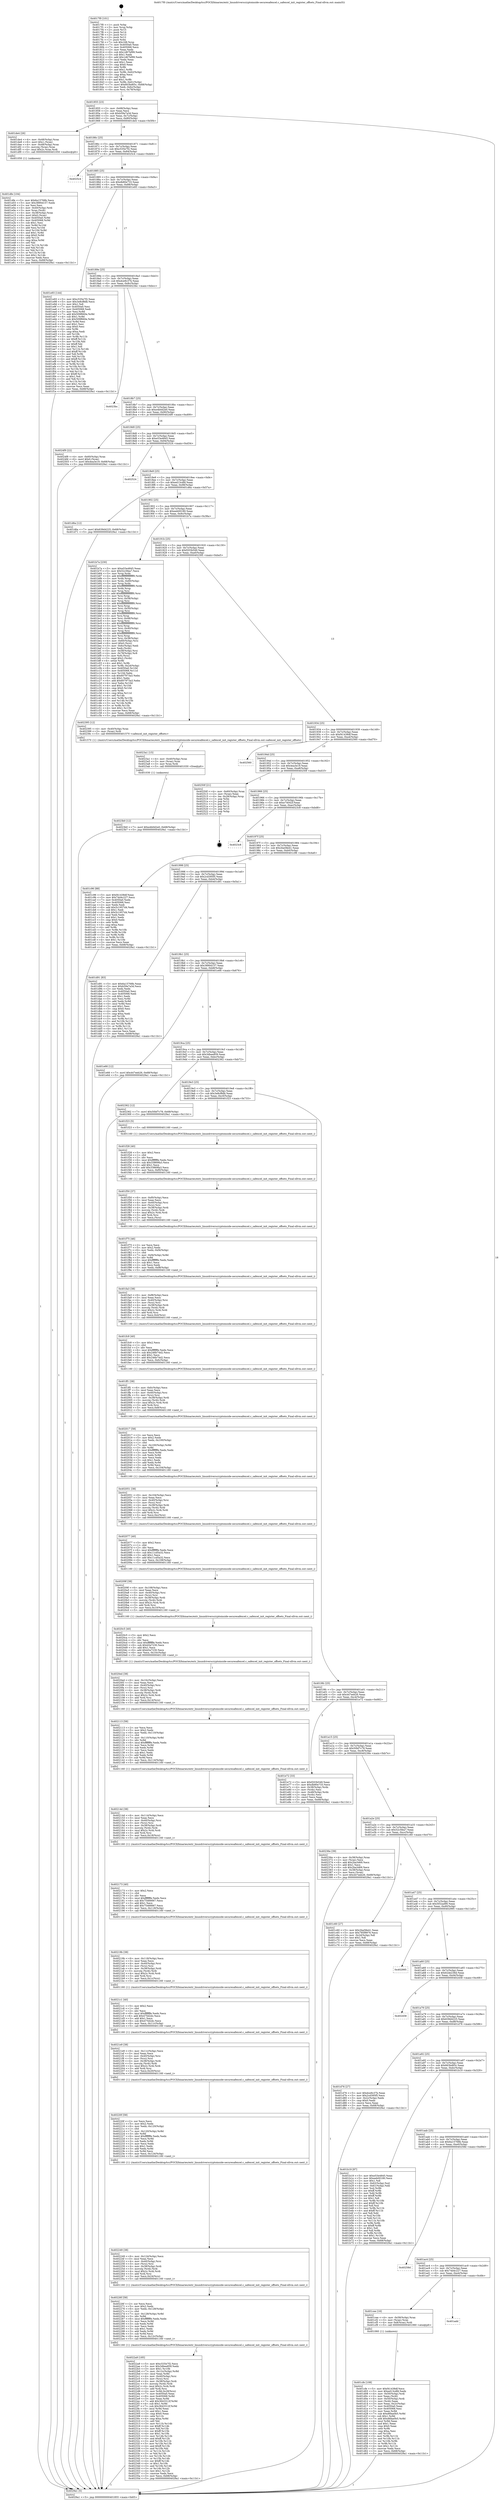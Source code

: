 digraph "0x4017f0" {
  label = "0x4017f0 (/mnt/c/Users/mathe/Desktop/tcc/POCII/binaries/extr_linuxdriverscryptoinside-securesafexcel.c_safexcel_init_register_offsets_Final-ollvm.out::main(0))"
  labelloc = "t"
  node[shape=record]

  Entry [label="",width=0.3,height=0.3,shape=circle,fillcolor=black,style=filled]
  "0x401855" [label="{
     0x401855 [23]\l
     | [instrs]\l
     &nbsp;&nbsp;0x401855 \<+3\>: mov -0x68(%rbp),%eax\l
     &nbsp;&nbsp;0x401858 \<+2\>: mov %eax,%ecx\l
     &nbsp;&nbsp;0x40185a \<+6\>: sub $0xb59a7a3d,%ecx\l
     &nbsp;&nbsp;0x401860 \<+3\>: mov %eax,-0x7c(%rbp)\l
     &nbsp;&nbsp;0x401863 \<+3\>: mov %ecx,-0x80(%rbp)\l
     &nbsp;&nbsp;0x401866 \<+6\>: je 0000000000401de4 \<main+0x5f4\>\l
  }"]
  "0x401de4" [label="{
     0x401de4 [26]\l
     | [instrs]\l
     &nbsp;&nbsp;0x401de4 \<+4\>: mov -0x48(%rbp),%rax\l
     &nbsp;&nbsp;0x401de8 \<+6\>: movl $0x1,(%rax)\l
     &nbsp;&nbsp;0x401dee \<+4\>: mov -0x48(%rbp),%rax\l
     &nbsp;&nbsp;0x401df2 \<+3\>: movslq (%rax),%rax\l
     &nbsp;&nbsp;0x401df5 \<+4\>: imul $0x2c,%rax,%rdi\l
     &nbsp;&nbsp;0x401df9 \<+5\>: call 0000000000401050 \<malloc@plt\>\l
     | [calls]\l
     &nbsp;&nbsp;0x401050 \{1\} (unknown)\l
  }"]
  "0x40186c" [label="{
     0x40186c [25]\l
     | [instrs]\l
     &nbsp;&nbsp;0x40186c \<+5\>: jmp 0000000000401871 \<main+0x81\>\l
     &nbsp;&nbsp;0x401871 \<+3\>: mov -0x7c(%rbp),%eax\l
     &nbsp;&nbsp;0x401874 \<+5\>: sub $0xc535e7f2,%eax\l
     &nbsp;&nbsp;0x401879 \<+6\>: mov %eax,-0x84(%rbp)\l
     &nbsp;&nbsp;0x40187f \<+6\>: je 00000000004025c4 \<main+0xdd4\>\l
  }"]
  Exit [label="",width=0.3,height=0.3,shape=circle,fillcolor=black,style=filled,peripheries=2]
  "0x4025c4" [label="{
     0x4025c4\l
  }", style=dashed]
  "0x401885" [label="{
     0x401885 [25]\l
     | [instrs]\l
     &nbsp;&nbsp;0x401885 \<+5\>: jmp 000000000040188a \<main+0x9a\>\l
     &nbsp;&nbsp;0x40188a \<+3\>: mov -0x7c(%rbp),%eax\l
     &nbsp;&nbsp;0x40188d \<+5\>: sub $0xdb80e733,%eax\l
     &nbsp;&nbsp;0x401892 \<+6\>: mov %eax,-0x88(%rbp)\l
     &nbsp;&nbsp;0x401898 \<+6\>: je 0000000000401e93 \<main+0x6a3\>\l
  }"]
  "0x4023b0" [label="{
     0x4023b0 [12]\l
     | [instrs]\l
     &nbsp;&nbsp;0x4023b0 \<+7\>: movl $0xe4b0d2e0,-0x68(%rbp)\l
     &nbsp;&nbsp;0x4023b7 \<+5\>: jmp 00000000004029a1 \<main+0x11b1\>\l
  }"]
  "0x401e93" [label="{
     0x401e93 [144]\l
     | [instrs]\l
     &nbsp;&nbsp;0x401e93 \<+5\>: mov $0xc535e7f2,%eax\l
     &nbsp;&nbsp;0x401e98 \<+5\>: mov $0x3e8cf8db,%ecx\l
     &nbsp;&nbsp;0x401e9d \<+2\>: mov $0x1,%dl\l
     &nbsp;&nbsp;0x401e9f \<+7\>: mov 0x4050a0,%esi\l
     &nbsp;&nbsp;0x401ea6 \<+7\>: mov 0x405068,%edi\l
     &nbsp;&nbsp;0x401ead \<+3\>: mov %esi,%r8d\l
     &nbsp;&nbsp;0x401eb0 \<+7\>: add $0x509f660e,%r8d\l
     &nbsp;&nbsp;0x401eb7 \<+4\>: sub $0x1,%r8d\l
     &nbsp;&nbsp;0x401ebb \<+7\>: sub $0x509f660e,%r8d\l
     &nbsp;&nbsp;0x401ec2 \<+4\>: imul %r8d,%esi\l
     &nbsp;&nbsp;0x401ec6 \<+3\>: and $0x1,%esi\l
     &nbsp;&nbsp;0x401ec9 \<+3\>: cmp $0x0,%esi\l
     &nbsp;&nbsp;0x401ecc \<+4\>: sete %r9b\l
     &nbsp;&nbsp;0x401ed0 \<+3\>: cmp $0xa,%edi\l
     &nbsp;&nbsp;0x401ed3 \<+4\>: setl %r10b\l
     &nbsp;&nbsp;0x401ed7 \<+3\>: mov %r9b,%r11b\l
     &nbsp;&nbsp;0x401eda \<+4\>: xor $0xff,%r11b\l
     &nbsp;&nbsp;0x401ede \<+3\>: mov %r10b,%bl\l
     &nbsp;&nbsp;0x401ee1 \<+3\>: xor $0xff,%bl\l
     &nbsp;&nbsp;0x401ee4 \<+3\>: xor $0x1,%dl\l
     &nbsp;&nbsp;0x401ee7 \<+3\>: mov %r11b,%r14b\l
     &nbsp;&nbsp;0x401eea \<+4\>: and $0xff,%r14b\l
     &nbsp;&nbsp;0x401eee \<+3\>: and %dl,%r9b\l
     &nbsp;&nbsp;0x401ef1 \<+3\>: mov %bl,%r15b\l
     &nbsp;&nbsp;0x401ef4 \<+4\>: and $0xff,%r15b\l
     &nbsp;&nbsp;0x401ef8 \<+3\>: and %dl,%r10b\l
     &nbsp;&nbsp;0x401efb \<+3\>: or %r9b,%r14b\l
     &nbsp;&nbsp;0x401efe \<+3\>: or %r10b,%r15b\l
     &nbsp;&nbsp;0x401f01 \<+3\>: xor %r15b,%r14b\l
     &nbsp;&nbsp;0x401f04 \<+3\>: or %bl,%r11b\l
     &nbsp;&nbsp;0x401f07 \<+4\>: xor $0xff,%r11b\l
     &nbsp;&nbsp;0x401f0b \<+3\>: or $0x1,%dl\l
     &nbsp;&nbsp;0x401f0e \<+3\>: and %dl,%r11b\l
     &nbsp;&nbsp;0x401f11 \<+3\>: or %r11b,%r14b\l
     &nbsp;&nbsp;0x401f14 \<+4\>: test $0x1,%r14b\l
     &nbsp;&nbsp;0x401f18 \<+3\>: cmovne %ecx,%eax\l
     &nbsp;&nbsp;0x401f1b \<+3\>: mov %eax,-0x68(%rbp)\l
     &nbsp;&nbsp;0x401f1e \<+5\>: jmp 00000000004029a1 \<main+0x11b1\>\l
  }"]
  "0x40189e" [label="{
     0x40189e [25]\l
     | [instrs]\l
     &nbsp;&nbsp;0x40189e \<+5\>: jmp 00000000004018a3 \<main+0xb3\>\l
     &nbsp;&nbsp;0x4018a3 \<+3\>: mov -0x7c(%rbp),%eax\l
     &nbsp;&nbsp;0x4018a6 \<+5\>: sub $0xdce9c37b,%eax\l
     &nbsp;&nbsp;0x4018ab \<+6\>: mov %eax,-0x8c(%rbp)\l
     &nbsp;&nbsp;0x4018b1 \<+6\>: je 00000000004023bc \<main+0xbcc\>\l
  }"]
  "0x4023a1" [label="{
     0x4023a1 [15]\l
     | [instrs]\l
     &nbsp;&nbsp;0x4023a1 \<+4\>: mov -0x40(%rbp),%rax\l
     &nbsp;&nbsp;0x4023a5 \<+3\>: mov (%rax),%rax\l
     &nbsp;&nbsp;0x4023a8 \<+3\>: mov %rax,%rdi\l
     &nbsp;&nbsp;0x4023ab \<+5\>: call 0000000000401030 \<free@plt\>\l
     | [calls]\l
     &nbsp;&nbsp;0x401030 \{1\} (unknown)\l
  }"]
  "0x4023bc" [label="{
     0x4023bc\l
  }", style=dashed]
  "0x4018b7" [label="{
     0x4018b7 [25]\l
     | [instrs]\l
     &nbsp;&nbsp;0x4018b7 \<+5\>: jmp 00000000004018bc \<main+0xcc\>\l
     &nbsp;&nbsp;0x4018bc \<+3\>: mov -0x7c(%rbp),%eax\l
     &nbsp;&nbsp;0x4018bf \<+5\>: sub $0xe4b0d2e0,%eax\l
     &nbsp;&nbsp;0x4018c4 \<+6\>: mov %eax,-0x90(%rbp)\l
     &nbsp;&nbsp;0x4018ca \<+6\>: je 00000000004024f9 \<main+0xd09\>\l
  }"]
  "0x4022a9" [label="{
     0x4022a9 [185]\l
     | [instrs]\l
     &nbsp;&nbsp;0x4022a9 \<+5\>: mov $0xc535e7f2,%ecx\l
     &nbsp;&nbsp;0x4022ae \<+5\>: mov $0x3dbee859,%edx\l
     &nbsp;&nbsp;0x4022b3 \<+3\>: mov $0x1,%r10b\l
     &nbsp;&nbsp;0x4022b6 \<+7\>: mov -0x12c(%rbp),%r8d\l
     &nbsp;&nbsp;0x4022bd \<+4\>: imul %eax,%r8d\l
     &nbsp;&nbsp;0x4022c1 \<+4\>: mov -0x40(%rbp),%rsi\l
     &nbsp;&nbsp;0x4022c5 \<+3\>: mov (%rsi),%rsi\l
     &nbsp;&nbsp;0x4022c8 \<+4\>: mov -0x38(%rbp),%rdi\l
     &nbsp;&nbsp;0x4022cc \<+3\>: movslq (%rdi),%rdi\l
     &nbsp;&nbsp;0x4022cf \<+4\>: imul $0x2c,%rdi,%rdi\l
     &nbsp;&nbsp;0x4022d3 \<+3\>: add %rdi,%rsi\l
     &nbsp;&nbsp;0x4022d6 \<+4\>: mov %r8d,0x28(%rsi)\l
     &nbsp;&nbsp;0x4022da \<+7\>: mov 0x4050a0,%eax\l
     &nbsp;&nbsp;0x4022e1 \<+8\>: mov 0x405068,%r8d\l
     &nbsp;&nbsp;0x4022e9 \<+3\>: mov %eax,%r9d\l
     &nbsp;&nbsp;0x4022ec \<+7\>: add $0x3643312f,%r9d\l
     &nbsp;&nbsp;0x4022f3 \<+4\>: sub $0x1,%r9d\l
     &nbsp;&nbsp;0x4022f7 \<+7\>: sub $0x3643312f,%r9d\l
     &nbsp;&nbsp;0x4022fe \<+4\>: imul %r9d,%eax\l
     &nbsp;&nbsp;0x402302 \<+3\>: and $0x1,%eax\l
     &nbsp;&nbsp;0x402305 \<+3\>: cmp $0x0,%eax\l
     &nbsp;&nbsp;0x402308 \<+4\>: sete %r11b\l
     &nbsp;&nbsp;0x40230c \<+4\>: cmp $0xa,%r8d\l
     &nbsp;&nbsp;0x402310 \<+3\>: setl %bl\l
     &nbsp;&nbsp;0x402313 \<+3\>: mov %r11b,%r14b\l
     &nbsp;&nbsp;0x402316 \<+4\>: xor $0xff,%r14b\l
     &nbsp;&nbsp;0x40231a \<+3\>: mov %bl,%r15b\l
     &nbsp;&nbsp;0x40231d \<+4\>: xor $0xff,%r15b\l
     &nbsp;&nbsp;0x402321 \<+4\>: xor $0x1,%r10b\l
     &nbsp;&nbsp;0x402325 \<+3\>: mov %r14b,%r12b\l
     &nbsp;&nbsp;0x402328 \<+4\>: and $0xff,%r12b\l
     &nbsp;&nbsp;0x40232c \<+3\>: and %r10b,%r11b\l
     &nbsp;&nbsp;0x40232f \<+3\>: mov %r15b,%r13b\l
     &nbsp;&nbsp;0x402332 \<+4\>: and $0xff,%r13b\l
     &nbsp;&nbsp;0x402336 \<+3\>: and %r10b,%bl\l
     &nbsp;&nbsp;0x402339 \<+3\>: or %r11b,%r12b\l
     &nbsp;&nbsp;0x40233c \<+3\>: or %bl,%r13b\l
     &nbsp;&nbsp;0x40233f \<+3\>: xor %r13b,%r12b\l
     &nbsp;&nbsp;0x402342 \<+3\>: or %r15b,%r14b\l
     &nbsp;&nbsp;0x402345 \<+4\>: xor $0xff,%r14b\l
     &nbsp;&nbsp;0x402349 \<+4\>: or $0x1,%r10b\l
     &nbsp;&nbsp;0x40234d \<+3\>: and %r10b,%r14b\l
     &nbsp;&nbsp;0x402350 \<+3\>: or %r14b,%r12b\l
     &nbsp;&nbsp;0x402353 \<+4\>: test $0x1,%r12b\l
     &nbsp;&nbsp;0x402357 \<+3\>: cmovne %edx,%ecx\l
     &nbsp;&nbsp;0x40235a \<+3\>: mov %ecx,-0x68(%rbp)\l
     &nbsp;&nbsp;0x40235d \<+5\>: jmp 00000000004029a1 \<main+0x11b1\>\l
  }"]
  "0x4024f9" [label="{
     0x4024f9 [22]\l
     | [instrs]\l
     &nbsp;&nbsp;0x4024f9 \<+4\>: mov -0x60(%rbp),%rax\l
     &nbsp;&nbsp;0x4024fd \<+6\>: movl $0x0,(%rax)\l
     &nbsp;&nbsp;0x402503 \<+7\>: movl $0x4ea3e19,-0x68(%rbp)\l
     &nbsp;&nbsp;0x40250a \<+5\>: jmp 00000000004029a1 \<main+0x11b1\>\l
  }"]
  "0x4018d0" [label="{
     0x4018d0 [25]\l
     | [instrs]\l
     &nbsp;&nbsp;0x4018d0 \<+5\>: jmp 00000000004018d5 \<main+0xe5\>\l
     &nbsp;&nbsp;0x4018d5 \<+3\>: mov -0x7c(%rbp),%eax\l
     &nbsp;&nbsp;0x4018d8 \<+5\>: sub $0xe53e4845,%eax\l
     &nbsp;&nbsp;0x4018dd \<+6\>: mov %eax,-0x94(%rbp)\l
     &nbsp;&nbsp;0x4018e3 \<+6\>: je 0000000000402524 \<main+0xd34\>\l
  }"]
  "0x40226f" [label="{
     0x40226f [58]\l
     | [instrs]\l
     &nbsp;&nbsp;0x40226f \<+2\>: xor %ecx,%ecx\l
     &nbsp;&nbsp;0x402271 \<+5\>: mov $0x2,%edx\l
     &nbsp;&nbsp;0x402276 \<+6\>: mov %edx,-0x128(%rbp)\l
     &nbsp;&nbsp;0x40227c \<+1\>: cltd\l
     &nbsp;&nbsp;0x40227d \<+7\>: mov -0x128(%rbp),%r8d\l
     &nbsp;&nbsp;0x402284 \<+3\>: idiv %r8d\l
     &nbsp;&nbsp;0x402287 \<+6\>: imul $0xfffffffe,%edx,%edx\l
     &nbsp;&nbsp;0x40228d \<+3\>: mov %ecx,%r9d\l
     &nbsp;&nbsp;0x402290 \<+3\>: sub %edx,%r9d\l
     &nbsp;&nbsp;0x402293 \<+2\>: mov %ecx,%edx\l
     &nbsp;&nbsp;0x402295 \<+3\>: sub $0x1,%edx\l
     &nbsp;&nbsp;0x402298 \<+3\>: add %edx,%r9d\l
     &nbsp;&nbsp;0x40229b \<+3\>: sub %r9d,%ecx\l
     &nbsp;&nbsp;0x40229e \<+6\>: mov %ecx,-0x12c(%rbp)\l
     &nbsp;&nbsp;0x4022a4 \<+5\>: call 0000000000401160 \<next_i\>\l
     | [calls]\l
     &nbsp;&nbsp;0x401160 \{1\} (/mnt/c/Users/mathe/Desktop/tcc/POCII/binaries/extr_linuxdriverscryptoinside-securesafexcel.c_safexcel_init_register_offsets_Final-ollvm.out::next_i)\l
  }"]
  "0x402524" [label="{
     0x402524\l
  }", style=dashed]
  "0x4018e9" [label="{
     0x4018e9 [25]\l
     | [instrs]\l
     &nbsp;&nbsp;0x4018e9 \<+5\>: jmp 00000000004018ee \<main+0xfe\>\l
     &nbsp;&nbsp;0x4018ee \<+3\>: mov -0x7c(%rbp),%eax\l
     &nbsp;&nbsp;0x4018f1 \<+5\>: sub $0xed13cdfd,%eax\l
     &nbsp;&nbsp;0x4018f6 \<+6\>: mov %eax,-0x98(%rbp)\l
     &nbsp;&nbsp;0x4018fc \<+6\>: je 0000000000401d6a \<main+0x57a\>\l
  }"]
  "0x402249" [label="{
     0x402249 [38]\l
     | [instrs]\l
     &nbsp;&nbsp;0x402249 \<+6\>: mov -0x124(%rbp),%ecx\l
     &nbsp;&nbsp;0x40224f \<+3\>: imul %eax,%ecx\l
     &nbsp;&nbsp;0x402252 \<+4\>: mov -0x40(%rbp),%rsi\l
     &nbsp;&nbsp;0x402256 \<+3\>: mov (%rsi),%rsi\l
     &nbsp;&nbsp;0x402259 \<+4\>: mov -0x38(%rbp),%rdi\l
     &nbsp;&nbsp;0x40225d \<+3\>: movslq (%rdi),%rdi\l
     &nbsp;&nbsp;0x402260 \<+4\>: imul $0x2c,%rdi,%rdi\l
     &nbsp;&nbsp;0x402264 \<+3\>: add %rdi,%rsi\l
     &nbsp;&nbsp;0x402267 \<+3\>: mov %ecx,0x24(%rsi)\l
     &nbsp;&nbsp;0x40226a \<+5\>: call 0000000000401160 \<next_i\>\l
     | [calls]\l
     &nbsp;&nbsp;0x401160 \{1\} (/mnt/c/Users/mathe/Desktop/tcc/POCII/binaries/extr_linuxdriverscryptoinside-securesafexcel.c_safexcel_init_register_offsets_Final-ollvm.out::next_i)\l
  }"]
  "0x401d6a" [label="{
     0x401d6a [12]\l
     | [instrs]\l
     &nbsp;&nbsp;0x401d6a \<+7\>: movl $0x639d4225,-0x68(%rbp)\l
     &nbsp;&nbsp;0x401d71 \<+5\>: jmp 00000000004029a1 \<main+0x11b1\>\l
  }"]
  "0x401902" [label="{
     0x401902 [25]\l
     | [instrs]\l
     &nbsp;&nbsp;0x401902 \<+5\>: jmp 0000000000401907 \<main+0x117\>\l
     &nbsp;&nbsp;0x401907 \<+3\>: mov -0x7c(%rbp),%eax\l
     &nbsp;&nbsp;0x40190a \<+5\>: sub $0xeeb00180,%eax\l
     &nbsp;&nbsp;0x40190f \<+6\>: mov %eax,-0x9c(%rbp)\l
     &nbsp;&nbsp;0x401915 \<+6\>: je 0000000000401b7a \<main+0x38a\>\l
  }"]
  "0x40220f" [label="{
     0x40220f [58]\l
     | [instrs]\l
     &nbsp;&nbsp;0x40220f \<+2\>: xor %ecx,%ecx\l
     &nbsp;&nbsp;0x402211 \<+5\>: mov $0x2,%edx\l
     &nbsp;&nbsp;0x402216 \<+6\>: mov %edx,-0x120(%rbp)\l
     &nbsp;&nbsp;0x40221c \<+1\>: cltd\l
     &nbsp;&nbsp;0x40221d \<+7\>: mov -0x120(%rbp),%r8d\l
     &nbsp;&nbsp;0x402224 \<+3\>: idiv %r8d\l
     &nbsp;&nbsp;0x402227 \<+6\>: imul $0xfffffffe,%edx,%edx\l
     &nbsp;&nbsp;0x40222d \<+3\>: mov %ecx,%r9d\l
     &nbsp;&nbsp;0x402230 \<+3\>: sub %edx,%r9d\l
     &nbsp;&nbsp;0x402233 \<+2\>: mov %ecx,%edx\l
     &nbsp;&nbsp;0x402235 \<+3\>: sub $0x1,%edx\l
     &nbsp;&nbsp;0x402238 \<+3\>: add %edx,%r9d\l
     &nbsp;&nbsp;0x40223b \<+3\>: sub %r9d,%ecx\l
     &nbsp;&nbsp;0x40223e \<+6\>: mov %ecx,-0x124(%rbp)\l
     &nbsp;&nbsp;0x402244 \<+5\>: call 0000000000401160 \<next_i\>\l
     | [calls]\l
     &nbsp;&nbsp;0x401160 \{1\} (/mnt/c/Users/mathe/Desktop/tcc/POCII/binaries/extr_linuxdriverscryptoinside-securesafexcel.c_safexcel_init_register_offsets_Final-ollvm.out::next_i)\l
  }"]
  "0x401b7a" [label="{
     0x401b7a [230]\l
     | [instrs]\l
     &nbsp;&nbsp;0x401b7a \<+5\>: mov $0xe53e4845,%eax\l
     &nbsp;&nbsp;0x401b7f \<+5\>: mov $0x52c5fea7,%ecx\l
     &nbsp;&nbsp;0x401b84 \<+3\>: mov %rsp,%rdx\l
     &nbsp;&nbsp;0x401b87 \<+4\>: add $0xfffffffffffffff0,%rdx\l
     &nbsp;&nbsp;0x401b8b \<+3\>: mov %rdx,%rsp\l
     &nbsp;&nbsp;0x401b8e \<+4\>: mov %rdx,-0x60(%rbp)\l
     &nbsp;&nbsp;0x401b92 \<+3\>: mov %rsp,%rdx\l
     &nbsp;&nbsp;0x401b95 \<+4\>: add $0xfffffffffffffff0,%rdx\l
     &nbsp;&nbsp;0x401b99 \<+3\>: mov %rdx,%rsp\l
     &nbsp;&nbsp;0x401b9c \<+3\>: mov %rsp,%rsi\l
     &nbsp;&nbsp;0x401b9f \<+4\>: add $0xfffffffffffffff0,%rsi\l
     &nbsp;&nbsp;0x401ba3 \<+3\>: mov %rsi,%rsp\l
     &nbsp;&nbsp;0x401ba6 \<+4\>: mov %rsi,-0x58(%rbp)\l
     &nbsp;&nbsp;0x401baa \<+3\>: mov %rsp,%rsi\l
     &nbsp;&nbsp;0x401bad \<+4\>: add $0xfffffffffffffff0,%rsi\l
     &nbsp;&nbsp;0x401bb1 \<+3\>: mov %rsi,%rsp\l
     &nbsp;&nbsp;0x401bb4 \<+4\>: mov %rsi,-0x50(%rbp)\l
     &nbsp;&nbsp;0x401bb8 \<+3\>: mov %rsp,%rsi\l
     &nbsp;&nbsp;0x401bbb \<+4\>: add $0xfffffffffffffff0,%rsi\l
     &nbsp;&nbsp;0x401bbf \<+3\>: mov %rsi,%rsp\l
     &nbsp;&nbsp;0x401bc2 \<+4\>: mov %rsi,-0x48(%rbp)\l
     &nbsp;&nbsp;0x401bc6 \<+3\>: mov %rsp,%rsi\l
     &nbsp;&nbsp;0x401bc9 \<+4\>: add $0xfffffffffffffff0,%rsi\l
     &nbsp;&nbsp;0x401bcd \<+3\>: mov %rsi,%rsp\l
     &nbsp;&nbsp;0x401bd0 \<+4\>: mov %rsi,-0x40(%rbp)\l
     &nbsp;&nbsp;0x401bd4 \<+3\>: mov %rsp,%rsi\l
     &nbsp;&nbsp;0x401bd7 \<+4\>: add $0xfffffffffffffff0,%rsi\l
     &nbsp;&nbsp;0x401bdb \<+3\>: mov %rsi,%rsp\l
     &nbsp;&nbsp;0x401bde \<+4\>: mov %rsi,-0x38(%rbp)\l
     &nbsp;&nbsp;0x401be2 \<+4\>: mov -0x60(%rbp),%rsi\l
     &nbsp;&nbsp;0x401be6 \<+6\>: movl $0x0,(%rsi)\l
     &nbsp;&nbsp;0x401bec \<+3\>: mov -0x6c(%rbp),%edi\l
     &nbsp;&nbsp;0x401bef \<+2\>: mov %edi,(%rdx)\l
     &nbsp;&nbsp;0x401bf1 \<+4\>: mov -0x58(%rbp),%rsi\l
     &nbsp;&nbsp;0x401bf5 \<+4\>: mov -0x78(%rbp),%r8\l
     &nbsp;&nbsp;0x401bf9 \<+3\>: mov %r8,(%rsi)\l
     &nbsp;&nbsp;0x401bfc \<+3\>: cmpl $0x2,(%rdx)\l
     &nbsp;&nbsp;0x401bff \<+4\>: setne %r9b\l
     &nbsp;&nbsp;0x401c03 \<+4\>: and $0x1,%r9b\l
     &nbsp;&nbsp;0x401c07 \<+4\>: mov %r9b,-0x2d(%rbp)\l
     &nbsp;&nbsp;0x401c0b \<+8\>: mov 0x4050a0,%r10d\l
     &nbsp;&nbsp;0x401c13 \<+8\>: mov 0x405068,%r11d\l
     &nbsp;&nbsp;0x401c1b \<+3\>: mov %r10d,%ebx\l
     &nbsp;&nbsp;0x401c1e \<+6\>: sub $0x607973a3,%ebx\l
     &nbsp;&nbsp;0x401c24 \<+3\>: sub $0x1,%ebx\l
     &nbsp;&nbsp;0x401c27 \<+6\>: add $0x607973a3,%ebx\l
     &nbsp;&nbsp;0x401c2d \<+4\>: imul %ebx,%r10d\l
     &nbsp;&nbsp;0x401c31 \<+4\>: and $0x1,%r10d\l
     &nbsp;&nbsp;0x401c35 \<+4\>: cmp $0x0,%r10d\l
     &nbsp;&nbsp;0x401c39 \<+4\>: sete %r9b\l
     &nbsp;&nbsp;0x401c3d \<+4\>: cmp $0xa,%r11d\l
     &nbsp;&nbsp;0x401c41 \<+4\>: setl %r14b\l
     &nbsp;&nbsp;0x401c45 \<+3\>: mov %r9b,%r15b\l
     &nbsp;&nbsp;0x401c48 \<+3\>: and %r14b,%r15b\l
     &nbsp;&nbsp;0x401c4b \<+3\>: xor %r14b,%r9b\l
     &nbsp;&nbsp;0x401c4e \<+3\>: or %r9b,%r15b\l
     &nbsp;&nbsp;0x401c51 \<+4\>: test $0x1,%r15b\l
     &nbsp;&nbsp;0x401c55 \<+3\>: cmovne %ecx,%eax\l
     &nbsp;&nbsp;0x401c58 \<+3\>: mov %eax,-0x68(%rbp)\l
     &nbsp;&nbsp;0x401c5b \<+5\>: jmp 00000000004029a1 \<main+0x11b1\>\l
  }"]
  "0x40191b" [label="{
     0x40191b [25]\l
     | [instrs]\l
     &nbsp;&nbsp;0x40191b \<+5\>: jmp 0000000000401920 \<main+0x130\>\l
     &nbsp;&nbsp;0x401920 \<+3\>: mov -0x7c(%rbp),%eax\l
     &nbsp;&nbsp;0x401923 \<+5\>: sub $0xf203b549,%eax\l
     &nbsp;&nbsp;0x401928 \<+6\>: mov %eax,-0xa0(%rbp)\l
     &nbsp;&nbsp;0x40192e \<+6\>: je 0000000000402395 \<main+0xba5\>\l
  }"]
  "0x4021e9" [label="{
     0x4021e9 [38]\l
     | [instrs]\l
     &nbsp;&nbsp;0x4021e9 \<+6\>: mov -0x11c(%rbp),%ecx\l
     &nbsp;&nbsp;0x4021ef \<+3\>: imul %eax,%ecx\l
     &nbsp;&nbsp;0x4021f2 \<+4\>: mov -0x40(%rbp),%rsi\l
     &nbsp;&nbsp;0x4021f6 \<+3\>: mov (%rsi),%rsi\l
     &nbsp;&nbsp;0x4021f9 \<+4\>: mov -0x38(%rbp),%rdi\l
     &nbsp;&nbsp;0x4021fd \<+3\>: movslq (%rdi),%rdi\l
     &nbsp;&nbsp;0x402200 \<+4\>: imul $0x2c,%rdi,%rdi\l
     &nbsp;&nbsp;0x402204 \<+3\>: add %rdi,%rsi\l
     &nbsp;&nbsp;0x402207 \<+3\>: mov %ecx,0x20(%rsi)\l
     &nbsp;&nbsp;0x40220a \<+5\>: call 0000000000401160 \<next_i\>\l
     | [calls]\l
     &nbsp;&nbsp;0x401160 \{1\} (/mnt/c/Users/mathe/Desktop/tcc/POCII/binaries/extr_linuxdriverscryptoinside-securesafexcel.c_safexcel_init_register_offsets_Final-ollvm.out::next_i)\l
  }"]
  "0x402395" [label="{
     0x402395 [12]\l
     | [instrs]\l
     &nbsp;&nbsp;0x402395 \<+4\>: mov -0x40(%rbp),%rax\l
     &nbsp;&nbsp;0x402399 \<+3\>: mov (%rax),%rdi\l
     &nbsp;&nbsp;0x40239c \<+5\>: call 0000000000401570 \<safexcel_init_register_offsets\>\l
     | [calls]\l
     &nbsp;&nbsp;0x401570 \{1\} (/mnt/c/Users/mathe/Desktop/tcc/POCII/binaries/extr_linuxdriverscryptoinside-securesafexcel.c_safexcel_init_register_offsets_Final-ollvm.out::safexcel_init_register_offsets)\l
  }"]
  "0x401934" [label="{
     0x401934 [25]\l
     | [instrs]\l
     &nbsp;&nbsp;0x401934 \<+5\>: jmp 0000000000401939 \<main+0x149\>\l
     &nbsp;&nbsp;0x401939 \<+3\>: mov -0x7c(%rbp),%eax\l
     &nbsp;&nbsp;0x40193c \<+5\>: sub $0xf41438df,%eax\l
     &nbsp;&nbsp;0x401941 \<+6\>: mov %eax,-0xa4(%rbp)\l
     &nbsp;&nbsp;0x401947 \<+6\>: je 0000000000402560 \<main+0xd70\>\l
  }"]
  "0x4021c1" [label="{
     0x4021c1 [40]\l
     | [instrs]\l
     &nbsp;&nbsp;0x4021c1 \<+5\>: mov $0x2,%ecx\l
     &nbsp;&nbsp;0x4021c6 \<+1\>: cltd\l
     &nbsp;&nbsp;0x4021c7 \<+2\>: idiv %ecx\l
     &nbsp;&nbsp;0x4021c9 \<+6\>: imul $0xfffffffe,%edx,%ecx\l
     &nbsp;&nbsp;0x4021cf \<+6\>: add $0x475d2dc,%ecx\l
     &nbsp;&nbsp;0x4021d5 \<+3\>: add $0x1,%ecx\l
     &nbsp;&nbsp;0x4021d8 \<+6\>: sub $0x475d2dc,%ecx\l
     &nbsp;&nbsp;0x4021de \<+6\>: mov %ecx,-0x11c(%rbp)\l
     &nbsp;&nbsp;0x4021e4 \<+5\>: call 0000000000401160 \<next_i\>\l
     | [calls]\l
     &nbsp;&nbsp;0x401160 \{1\} (/mnt/c/Users/mathe/Desktop/tcc/POCII/binaries/extr_linuxdriverscryptoinside-securesafexcel.c_safexcel_init_register_offsets_Final-ollvm.out::next_i)\l
  }"]
  "0x402560" [label="{
     0x402560\l
  }", style=dashed]
  "0x40194d" [label="{
     0x40194d [25]\l
     | [instrs]\l
     &nbsp;&nbsp;0x40194d \<+5\>: jmp 0000000000401952 \<main+0x162\>\l
     &nbsp;&nbsp;0x401952 \<+3\>: mov -0x7c(%rbp),%eax\l
     &nbsp;&nbsp;0x401955 \<+5\>: sub $0x4ea3e19,%eax\l
     &nbsp;&nbsp;0x40195a \<+6\>: mov %eax,-0xa8(%rbp)\l
     &nbsp;&nbsp;0x401960 \<+6\>: je 000000000040250f \<main+0xd1f\>\l
  }"]
  "0x40219b" [label="{
     0x40219b [38]\l
     | [instrs]\l
     &nbsp;&nbsp;0x40219b \<+6\>: mov -0x118(%rbp),%ecx\l
     &nbsp;&nbsp;0x4021a1 \<+3\>: imul %eax,%ecx\l
     &nbsp;&nbsp;0x4021a4 \<+4\>: mov -0x40(%rbp),%rsi\l
     &nbsp;&nbsp;0x4021a8 \<+3\>: mov (%rsi),%rsi\l
     &nbsp;&nbsp;0x4021ab \<+4\>: mov -0x38(%rbp),%rdi\l
     &nbsp;&nbsp;0x4021af \<+3\>: movslq (%rdi),%rdi\l
     &nbsp;&nbsp;0x4021b2 \<+4\>: imul $0x2c,%rdi,%rdi\l
     &nbsp;&nbsp;0x4021b6 \<+3\>: add %rdi,%rsi\l
     &nbsp;&nbsp;0x4021b9 \<+3\>: mov %ecx,0x1c(%rsi)\l
     &nbsp;&nbsp;0x4021bc \<+5\>: call 0000000000401160 \<next_i\>\l
     | [calls]\l
     &nbsp;&nbsp;0x401160 \{1\} (/mnt/c/Users/mathe/Desktop/tcc/POCII/binaries/extr_linuxdriverscryptoinside-securesafexcel.c_safexcel_init_register_offsets_Final-ollvm.out::next_i)\l
  }"]
  "0x40250f" [label="{
     0x40250f [21]\l
     | [instrs]\l
     &nbsp;&nbsp;0x40250f \<+4\>: mov -0x60(%rbp),%rax\l
     &nbsp;&nbsp;0x402513 \<+2\>: mov (%rax),%eax\l
     &nbsp;&nbsp;0x402515 \<+4\>: lea -0x28(%rbp),%rsp\l
     &nbsp;&nbsp;0x402519 \<+1\>: pop %rbx\l
     &nbsp;&nbsp;0x40251a \<+2\>: pop %r12\l
     &nbsp;&nbsp;0x40251c \<+2\>: pop %r13\l
     &nbsp;&nbsp;0x40251e \<+2\>: pop %r14\l
     &nbsp;&nbsp;0x402520 \<+2\>: pop %r15\l
     &nbsp;&nbsp;0x402522 \<+1\>: pop %rbp\l
     &nbsp;&nbsp;0x402523 \<+1\>: ret\l
  }"]
  "0x401966" [label="{
     0x401966 [25]\l
     | [instrs]\l
     &nbsp;&nbsp;0x401966 \<+5\>: jmp 000000000040196b \<main+0x17b\>\l
     &nbsp;&nbsp;0x40196b \<+3\>: mov -0x7c(%rbp),%eax\l
     &nbsp;&nbsp;0x40196e \<+5\>: sub $0xe74042f,%eax\l
     &nbsp;&nbsp;0x401973 \<+6\>: mov %eax,-0xac(%rbp)\l
     &nbsp;&nbsp;0x401979 \<+6\>: je 00000000004023c8 \<main+0xbd8\>\l
  }"]
  "0x402173" [label="{
     0x402173 [40]\l
     | [instrs]\l
     &nbsp;&nbsp;0x402173 \<+5\>: mov $0x2,%ecx\l
     &nbsp;&nbsp;0x402178 \<+1\>: cltd\l
     &nbsp;&nbsp;0x402179 \<+2\>: idiv %ecx\l
     &nbsp;&nbsp;0x40217b \<+6\>: imul $0xfffffffe,%edx,%ecx\l
     &nbsp;&nbsp;0x402181 \<+6\>: sub $0x75466667,%ecx\l
     &nbsp;&nbsp;0x402187 \<+3\>: add $0x1,%ecx\l
     &nbsp;&nbsp;0x40218a \<+6\>: add $0x75466667,%ecx\l
     &nbsp;&nbsp;0x402190 \<+6\>: mov %ecx,-0x118(%rbp)\l
     &nbsp;&nbsp;0x402196 \<+5\>: call 0000000000401160 \<next_i\>\l
     | [calls]\l
     &nbsp;&nbsp;0x401160 \{1\} (/mnt/c/Users/mathe/Desktop/tcc/POCII/binaries/extr_linuxdriverscryptoinside-securesafexcel.c_safexcel_init_register_offsets_Final-ollvm.out::next_i)\l
  }"]
  "0x4023c8" [label="{
     0x4023c8\l
  }", style=dashed]
  "0x40197f" [label="{
     0x40197f [25]\l
     | [instrs]\l
     &nbsp;&nbsp;0x40197f \<+5\>: jmp 0000000000401984 \<main+0x194\>\l
     &nbsp;&nbsp;0x401984 \<+3\>: mov -0x7c(%rbp),%eax\l
     &nbsp;&nbsp;0x401987 \<+5\>: sub $0x2ba58e41,%eax\l
     &nbsp;&nbsp;0x40198c \<+6\>: mov %eax,-0xb0(%rbp)\l
     &nbsp;&nbsp;0x401992 \<+6\>: je 0000000000401c96 \<main+0x4a6\>\l
  }"]
  "0x40214d" [label="{
     0x40214d [38]\l
     | [instrs]\l
     &nbsp;&nbsp;0x40214d \<+6\>: mov -0x114(%rbp),%ecx\l
     &nbsp;&nbsp;0x402153 \<+3\>: imul %eax,%ecx\l
     &nbsp;&nbsp;0x402156 \<+4\>: mov -0x40(%rbp),%rsi\l
     &nbsp;&nbsp;0x40215a \<+3\>: mov (%rsi),%rsi\l
     &nbsp;&nbsp;0x40215d \<+4\>: mov -0x38(%rbp),%rdi\l
     &nbsp;&nbsp;0x402161 \<+3\>: movslq (%rdi),%rdi\l
     &nbsp;&nbsp;0x402164 \<+4\>: imul $0x2c,%rdi,%rdi\l
     &nbsp;&nbsp;0x402168 \<+3\>: add %rdi,%rsi\l
     &nbsp;&nbsp;0x40216b \<+3\>: mov %ecx,0x18(%rsi)\l
     &nbsp;&nbsp;0x40216e \<+5\>: call 0000000000401160 \<next_i\>\l
     | [calls]\l
     &nbsp;&nbsp;0x401160 \{1\} (/mnt/c/Users/mathe/Desktop/tcc/POCII/binaries/extr_linuxdriverscryptoinside-securesafexcel.c_safexcel_init_register_offsets_Final-ollvm.out::next_i)\l
  }"]
  "0x401c96" [label="{
     0x401c96 [88]\l
     | [instrs]\l
     &nbsp;&nbsp;0x401c96 \<+5\>: mov $0xf41438df,%eax\l
     &nbsp;&nbsp;0x401c9b \<+5\>: mov $0x74d4c227,%ecx\l
     &nbsp;&nbsp;0x401ca0 \<+7\>: mov 0x4050a0,%edx\l
     &nbsp;&nbsp;0x401ca7 \<+7\>: mov 0x405068,%esi\l
     &nbsp;&nbsp;0x401cae \<+2\>: mov %edx,%edi\l
     &nbsp;&nbsp;0x401cb0 \<+6\>: add $0x5c1957d4,%edi\l
     &nbsp;&nbsp;0x401cb6 \<+3\>: sub $0x1,%edi\l
     &nbsp;&nbsp;0x401cb9 \<+6\>: sub $0x5c1957d4,%edi\l
     &nbsp;&nbsp;0x401cbf \<+3\>: imul %edi,%edx\l
     &nbsp;&nbsp;0x401cc2 \<+3\>: and $0x1,%edx\l
     &nbsp;&nbsp;0x401cc5 \<+3\>: cmp $0x0,%edx\l
     &nbsp;&nbsp;0x401cc8 \<+4\>: sete %r8b\l
     &nbsp;&nbsp;0x401ccc \<+3\>: cmp $0xa,%esi\l
     &nbsp;&nbsp;0x401ccf \<+4\>: setl %r9b\l
     &nbsp;&nbsp;0x401cd3 \<+3\>: mov %r8b,%r10b\l
     &nbsp;&nbsp;0x401cd6 \<+3\>: and %r9b,%r10b\l
     &nbsp;&nbsp;0x401cd9 \<+3\>: xor %r9b,%r8b\l
     &nbsp;&nbsp;0x401cdc \<+3\>: or %r8b,%r10b\l
     &nbsp;&nbsp;0x401cdf \<+4\>: test $0x1,%r10b\l
     &nbsp;&nbsp;0x401ce3 \<+3\>: cmovne %ecx,%eax\l
     &nbsp;&nbsp;0x401ce6 \<+3\>: mov %eax,-0x68(%rbp)\l
     &nbsp;&nbsp;0x401ce9 \<+5\>: jmp 00000000004029a1 \<main+0x11b1\>\l
  }"]
  "0x401998" [label="{
     0x401998 [25]\l
     | [instrs]\l
     &nbsp;&nbsp;0x401998 \<+5\>: jmp 000000000040199d \<main+0x1ad\>\l
     &nbsp;&nbsp;0x40199d \<+3\>: mov -0x7c(%rbp),%eax\l
     &nbsp;&nbsp;0x4019a0 \<+5\>: sub $0x2cd395f5,%eax\l
     &nbsp;&nbsp;0x4019a5 \<+6\>: mov %eax,-0xb4(%rbp)\l
     &nbsp;&nbsp;0x4019ab \<+6\>: je 0000000000401d91 \<main+0x5a1\>\l
  }"]
  "0x402113" [label="{
     0x402113 [58]\l
     | [instrs]\l
     &nbsp;&nbsp;0x402113 \<+2\>: xor %ecx,%ecx\l
     &nbsp;&nbsp;0x402115 \<+5\>: mov $0x2,%edx\l
     &nbsp;&nbsp;0x40211a \<+6\>: mov %edx,-0x110(%rbp)\l
     &nbsp;&nbsp;0x402120 \<+1\>: cltd\l
     &nbsp;&nbsp;0x402121 \<+7\>: mov -0x110(%rbp),%r8d\l
     &nbsp;&nbsp;0x402128 \<+3\>: idiv %r8d\l
     &nbsp;&nbsp;0x40212b \<+6\>: imul $0xfffffffe,%edx,%edx\l
     &nbsp;&nbsp;0x402131 \<+3\>: mov %ecx,%r9d\l
     &nbsp;&nbsp;0x402134 \<+3\>: sub %edx,%r9d\l
     &nbsp;&nbsp;0x402137 \<+2\>: mov %ecx,%edx\l
     &nbsp;&nbsp;0x402139 \<+3\>: sub $0x1,%edx\l
     &nbsp;&nbsp;0x40213c \<+3\>: add %edx,%r9d\l
     &nbsp;&nbsp;0x40213f \<+3\>: sub %r9d,%ecx\l
     &nbsp;&nbsp;0x402142 \<+6\>: mov %ecx,-0x114(%rbp)\l
     &nbsp;&nbsp;0x402148 \<+5\>: call 0000000000401160 \<next_i\>\l
     | [calls]\l
     &nbsp;&nbsp;0x401160 \{1\} (/mnt/c/Users/mathe/Desktop/tcc/POCII/binaries/extr_linuxdriverscryptoinside-securesafexcel.c_safexcel_init_register_offsets_Final-ollvm.out::next_i)\l
  }"]
  "0x401d91" [label="{
     0x401d91 [83]\l
     | [instrs]\l
     &nbsp;&nbsp;0x401d91 \<+5\>: mov $0x6a15768b,%eax\l
     &nbsp;&nbsp;0x401d96 \<+5\>: mov $0xb59a7a3d,%ecx\l
     &nbsp;&nbsp;0x401d9b \<+2\>: xor %edx,%edx\l
     &nbsp;&nbsp;0x401d9d \<+7\>: mov 0x4050a0,%esi\l
     &nbsp;&nbsp;0x401da4 \<+7\>: mov 0x405068,%edi\l
     &nbsp;&nbsp;0x401dab \<+3\>: sub $0x1,%edx\l
     &nbsp;&nbsp;0x401dae \<+3\>: mov %esi,%r8d\l
     &nbsp;&nbsp;0x401db1 \<+3\>: add %edx,%r8d\l
     &nbsp;&nbsp;0x401db4 \<+4\>: imul %r8d,%esi\l
     &nbsp;&nbsp;0x401db8 \<+3\>: and $0x1,%esi\l
     &nbsp;&nbsp;0x401dbb \<+3\>: cmp $0x0,%esi\l
     &nbsp;&nbsp;0x401dbe \<+4\>: sete %r9b\l
     &nbsp;&nbsp;0x401dc2 \<+3\>: cmp $0xa,%edi\l
     &nbsp;&nbsp;0x401dc5 \<+4\>: setl %r10b\l
     &nbsp;&nbsp;0x401dc9 \<+3\>: mov %r9b,%r11b\l
     &nbsp;&nbsp;0x401dcc \<+3\>: and %r10b,%r11b\l
     &nbsp;&nbsp;0x401dcf \<+3\>: xor %r10b,%r9b\l
     &nbsp;&nbsp;0x401dd2 \<+3\>: or %r9b,%r11b\l
     &nbsp;&nbsp;0x401dd5 \<+4\>: test $0x1,%r11b\l
     &nbsp;&nbsp;0x401dd9 \<+3\>: cmovne %ecx,%eax\l
     &nbsp;&nbsp;0x401ddc \<+3\>: mov %eax,-0x68(%rbp)\l
     &nbsp;&nbsp;0x401ddf \<+5\>: jmp 00000000004029a1 \<main+0x11b1\>\l
  }"]
  "0x4019b1" [label="{
     0x4019b1 [25]\l
     | [instrs]\l
     &nbsp;&nbsp;0x4019b1 \<+5\>: jmp 00000000004019b6 \<main+0x1c6\>\l
     &nbsp;&nbsp;0x4019b6 \<+3\>: mov -0x7c(%rbp),%eax\l
     &nbsp;&nbsp;0x4019b9 \<+5\>: sub $0x3890d157,%eax\l
     &nbsp;&nbsp;0x4019be \<+6\>: mov %eax,-0xb8(%rbp)\l
     &nbsp;&nbsp;0x4019c4 \<+6\>: je 0000000000401e66 \<main+0x676\>\l
  }"]
  "0x4020ed" [label="{
     0x4020ed [38]\l
     | [instrs]\l
     &nbsp;&nbsp;0x4020ed \<+6\>: mov -0x10c(%rbp),%ecx\l
     &nbsp;&nbsp;0x4020f3 \<+3\>: imul %eax,%ecx\l
     &nbsp;&nbsp;0x4020f6 \<+4\>: mov -0x40(%rbp),%rsi\l
     &nbsp;&nbsp;0x4020fa \<+3\>: mov (%rsi),%rsi\l
     &nbsp;&nbsp;0x4020fd \<+4\>: mov -0x38(%rbp),%rdi\l
     &nbsp;&nbsp;0x402101 \<+3\>: movslq (%rdi),%rdi\l
     &nbsp;&nbsp;0x402104 \<+4\>: imul $0x2c,%rdi,%rdi\l
     &nbsp;&nbsp;0x402108 \<+3\>: add %rdi,%rsi\l
     &nbsp;&nbsp;0x40210b \<+3\>: mov %ecx,0x14(%rsi)\l
     &nbsp;&nbsp;0x40210e \<+5\>: call 0000000000401160 \<next_i\>\l
     | [calls]\l
     &nbsp;&nbsp;0x401160 \{1\} (/mnt/c/Users/mathe/Desktop/tcc/POCII/binaries/extr_linuxdriverscryptoinside-securesafexcel.c_safexcel_init_register_offsets_Final-ollvm.out::next_i)\l
  }"]
  "0x401e66" [label="{
     0x401e66 [12]\l
     | [instrs]\l
     &nbsp;&nbsp;0x401e66 \<+7\>: movl $0x447eeb26,-0x68(%rbp)\l
     &nbsp;&nbsp;0x401e6d \<+5\>: jmp 00000000004029a1 \<main+0x11b1\>\l
  }"]
  "0x4019ca" [label="{
     0x4019ca [25]\l
     | [instrs]\l
     &nbsp;&nbsp;0x4019ca \<+5\>: jmp 00000000004019cf \<main+0x1df\>\l
     &nbsp;&nbsp;0x4019cf \<+3\>: mov -0x7c(%rbp),%eax\l
     &nbsp;&nbsp;0x4019d2 \<+5\>: sub $0x3dbee859,%eax\l
     &nbsp;&nbsp;0x4019d7 \<+6\>: mov %eax,-0xbc(%rbp)\l
     &nbsp;&nbsp;0x4019dd \<+6\>: je 0000000000402362 \<main+0xb72\>\l
  }"]
  "0x4020c5" [label="{
     0x4020c5 [40]\l
     | [instrs]\l
     &nbsp;&nbsp;0x4020c5 \<+5\>: mov $0x2,%ecx\l
     &nbsp;&nbsp;0x4020ca \<+1\>: cltd\l
     &nbsp;&nbsp;0x4020cb \<+2\>: idiv %ecx\l
     &nbsp;&nbsp;0x4020cd \<+6\>: imul $0xfffffffe,%edx,%ecx\l
     &nbsp;&nbsp;0x4020d3 \<+6\>: sub $0xb5a7230,%ecx\l
     &nbsp;&nbsp;0x4020d9 \<+3\>: add $0x1,%ecx\l
     &nbsp;&nbsp;0x4020dc \<+6\>: add $0xb5a7230,%ecx\l
     &nbsp;&nbsp;0x4020e2 \<+6\>: mov %ecx,-0x10c(%rbp)\l
     &nbsp;&nbsp;0x4020e8 \<+5\>: call 0000000000401160 \<next_i\>\l
     | [calls]\l
     &nbsp;&nbsp;0x401160 \{1\} (/mnt/c/Users/mathe/Desktop/tcc/POCII/binaries/extr_linuxdriverscryptoinside-securesafexcel.c_safexcel_init_register_offsets_Final-ollvm.out::next_i)\l
  }"]
  "0x402362" [label="{
     0x402362 [12]\l
     | [instrs]\l
     &nbsp;&nbsp;0x402362 \<+7\>: movl $0x50bf7c78,-0x68(%rbp)\l
     &nbsp;&nbsp;0x402369 \<+5\>: jmp 00000000004029a1 \<main+0x11b1\>\l
  }"]
  "0x4019e3" [label="{
     0x4019e3 [25]\l
     | [instrs]\l
     &nbsp;&nbsp;0x4019e3 \<+5\>: jmp 00000000004019e8 \<main+0x1f8\>\l
     &nbsp;&nbsp;0x4019e8 \<+3\>: mov -0x7c(%rbp),%eax\l
     &nbsp;&nbsp;0x4019eb \<+5\>: sub $0x3e8cf8db,%eax\l
     &nbsp;&nbsp;0x4019f0 \<+6\>: mov %eax,-0xc0(%rbp)\l
     &nbsp;&nbsp;0x4019f6 \<+6\>: je 0000000000401f23 \<main+0x733\>\l
  }"]
  "0x40209f" [label="{
     0x40209f [38]\l
     | [instrs]\l
     &nbsp;&nbsp;0x40209f \<+6\>: mov -0x108(%rbp),%ecx\l
     &nbsp;&nbsp;0x4020a5 \<+3\>: imul %eax,%ecx\l
     &nbsp;&nbsp;0x4020a8 \<+4\>: mov -0x40(%rbp),%rsi\l
     &nbsp;&nbsp;0x4020ac \<+3\>: mov (%rsi),%rsi\l
     &nbsp;&nbsp;0x4020af \<+4\>: mov -0x38(%rbp),%rdi\l
     &nbsp;&nbsp;0x4020b3 \<+3\>: movslq (%rdi),%rdi\l
     &nbsp;&nbsp;0x4020b6 \<+4\>: imul $0x2c,%rdi,%rdi\l
     &nbsp;&nbsp;0x4020ba \<+3\>: add %rdi,%rsi\l
     &nbsp;&nbsp;0x4020bd \<+3\>: mov %ecx,0x10(%rsi)\l
     &nbsp;&nbsp;0x4020c0 \<+5\>: call 0000000000401160 \<next_i\>\l
     | [calls]\l
     &nbsp;&nbsp;0x401160 \{1\} (/mnt/c/Users/mathe/Desktop/tcc/POCII/binaries/extr_linuxdriverscryptoinside-securesafexcel.c_safexcel_init_register_offsets_Final-ollvm.out::next_i)\l
  }"]
  "0x401f23" [label="{
     0x401f23 [5]\l
     | [instrs]\l
     &nbsp;&nbsp;0x401f23 \<+5\>: call 0000000000401160 \<next_i\>\l
     | [calls]\l
     &nbsp;&nbsp;0x401160 \{1\} (/mnt/c/Users/mathe/Desktop/tcc/POCII/binaries/extr_linuxdriverscryptoinside-securesafexcel.c_safexcel_init_register_offsets_Final-ollvm.out::next_i)\l
  }"]
  "0x4019fc" [label="{
     0x4019fc [25]\l
     | [instrs]\l
     &nbsp;&nbsp;0x4019fc \<+5\>: jmp 0000000000401a01 \<main+0x211\>\l
     &nbsp;&nbsp;0x401a01 \<+3\>: mov -0x7c(%rbp),%eax\l
     &nbsp;&nbsp;0x401a04 \<+5\>: sub $0x447eeb26,%eax\l
     &nbsp;&nbsp;0x401a09 \<+6\>: mov %eax,-0xc4(%rbp)\l
     &nbsp;&nbsp;0x401a0f \<+6\>: je 0000000000401e72 \<main+0x682\>\l
  }"]
  "0x402077" [label="{
     0x402077 [40]\l
     | [instrs]\l
     &nbsp;&nbsp;0x402077 \<+5\>: mov $0x2,%ecx\l
     &nbsp;&nbsp;0x40207c \<+1\>: cltd\l
     &nbsp;&nbsp;0x40207d \<+2\>: idiv %ecx\l
     &nbsp;&nbsp;0x40207f \<+6\>: imul $0xfffffffe,%edx,%ecx\l
     &nbsp;&nbsp;0x402085 \<+6\>: sub $0x11cd5a32,%ecx\l
     &nbsp;&nbsp;0x40208b \<+3\>: add $0x1,%ecx\l
     &nbsp;&nbsp;0x40208e \<+6\>: add $0x11cd5a32,%ecx\l
     &nbsp;&nbsp;0x402094 \<+6\>: mov %ecx,-0x108(%rbp)\l
     &nbsp;&nbsp;0x40209a \<+5\>: call 0000000000401160 \<next_i\>\l
     | [calls]\l
     &nbsp;&nbsp;0x401160 \{1\} (/mnt/c/Users/mathe/Desktop/tcc/POCII/binaries/extr_linuxdriverscryptoinside-securesafexcel.c_safexcel_init_register_offsets_Final-ollvm.out::next_i)\l
  }"]
  "0x401e72" [label="{
     0x401e72 [33]\l
     | [instrs]\l
     &nbsp;&nbsp;0x401e72 \<+5\>: mov $0xf203b549,%eax\l
     &nbsp;&nbsp;0x401e77 \<+5\>: mov $0xdb80e733,%ecx\l
     &nbsp;&nbsp;0x401e7c \<+4\>: mov -0x38(%rbp),%rdx\l
     &nbsp;&nbsp;0x401e80 \<+2\>: mov (%rdx),%esi\l
     &nbsp;&nbsp;0x401e82 \<+4\>: mov -0x48(%rbp),%rdx\l
     &nbsp;&nbsp;0x401e86 \<+2\>: cmp (%rdx),%esi\l
     &nbsp;&nbsp;0x401e88 \<+3\>: cmovl %ecx,%eax\l
     &nbsp;&nbsp;0x401e8b \<+3\>: mov %eax,-0x68(%rbp)\l
     &nbsp;&nbsp;0x401e8e \<+5\>: jmp 00000000004029a1 \<main+0x11b1\>\l
  }"]
  "0x401a15" [label="{
     0x401a15 [25]\l
     | [instrs]\l
     &nbsp;&nbsp;0x401a15 \<+5\>: jmp 0000000000401a1a \<main+0x22a\>\l
     &nbsp;&nbsp;0x401a1a \<+3\>: mov -0x7c(%rbp),%eax\l
     &nbsp;&nbsp;0x401a1d \<+5\>: sub $0x50bf7c78,%eax\l
     &nbsp;&nbsp;0x401a22 \<+6\>: mov %eax,-0xc8(%rbp)\l
     &nbsp;&nbsp;0x401a28 \<+6\>: je 000000000040236e \<main+0xb7e\>\l
  }"]
  "0x402051" [label="{
     0x402051 [38]\l
     | [instrs]\l
     &nbsp;&nbsp;0x402051 \<+6\>: mov -0x104(%rbp),%ecx\l
     &nbsp;&nbsp;0x402057 \<+3\>: imul %eax,%ecx\l
     &nbsp;&nbsp;0x40205a \<+4\>: mov -0x40(%rbp),%rsi\l
     &nbsp;&nbsp;0x40205e \<+3\>: mov (%rsi),%rsi\l
     &nbsp;&nbsp;0x402061 \<+4\>: mov -0x38(%rbp),%rdi\l
     &nbsp;&nbsp;0x402065 \<+3\>: movslq (%rdi),%rdi\l
     &nbsp;&nbsp;0x402068 \<+4\>: imul $0x2c,%rdi,%rdi\l
     &nbsp;&nbsp;0x40206c \<+3\>: add %rdi,%rsi\l
     &nbsp;&nbsp;0x40206f \<+3\>: mov %ecx,0xc(%rsi)\l
     &nbsp;&nbsp;0x402072 \<+5\>: call 0000000000401160 \<next_i\>\l
     | [calls]\l
     &nbsp;&nbsp;0x401160 \{1\} (/mnt/c/Users/mathe/Desktop/tcc/POCII/binaries/extr_linuxdriverscryptoinside-securesafexcel.c_safexcel_init_register_offsets_Final-ollvm.out::next_i)\l
  }"]
  "0x40236e" [label="{
     0x40236e [39]\l
     | [instrs]\l
     &nbsp;&nbsp;0x40236e \<+4\>: mov -0x38(%rbp),%rax\l
     &nbsp;&nbsp;0x402372 \<+2\>: mov (%rax),%ecx\l
     &nbsp;&nbsp;0x402374 \<+6\>: add $0x2ba3d69,%ecx\l
     &nbsp;&nbsp;0x40237a \<+3\>: add $0x1,%ecx\l
     &nbsp;&nbsp;0x40237d \<+6\>: sub $0x2ba3d69,%ecx\l
     &nbsp;&nbsp;0x402383 \<+4\>: mov -0x38(%rbp),%rax\l
     &nbsp;&nbsp;0x402387 \<+2\>: mov %ecx,(%rax)\l
     &nbsp;&nbsp;0x402389 \<+7\>: movl $0x447eeb26,-0x68(%rbp)\l
     &nbsp;&nbsp;0x402390 \<+5\>: jmp 00000000004029a1 \<main+0x11b1\>\l
  }"]
  "0x401a2e" [label="{
     0x401a2e [25]\l
     | [instrs]\l
     &nbsp;&nbsp;0x401a2e \<+5\>: jmp 0000000000401a33 \<main+0x243\>\l
     &nbsp;&nbsp;0x401a33 \<+3\>: mov -0x7c(%rbp),%eax\l
     &nbsp;&nbsp;0x401a36 \<+5\>: sub $0x52c5fea7,%eax\l
     &nbsp;&nbsp;0x401a3b \<+6\>: mov %eax,-0xcc(%rbp)\l
     &nbsp;&nbsp;0x401a41 \<+6\>: je 0000000000401c60 \<main+0x470\>\l
  }"]
  "0x402017" [label="{
     0x402017 [58]\l
     | [instrs]\l
     &nbsp;&nbsp;0x402017 \<+2\>: xor %ecx,%ecx\l
     &nbsp;&nbsp;0x402019 \<+5\>: mov $0x2,%edx\l
     &nbsp;&nbsp;0x40201e \<+6\>: mov %edx,-0x100(%rbp)\l
     &nbsp;&nbsp;0x402024 \<+1\>: cltd\l
     &nbsp;&nbsp;0x402025 \<+7\>: mov -0x100(%rbp),%r8d\l
     &nbsp;&nbsp;0x40202c \<+3\>: idiv %r8d\l
     &nbsp;&nbsp;0x40202f \<+6\>: imul $0xfffffffe,%edx,%edx\l
     &nbsp;&nbsp;0x402035 \<+3\>: mov %ecx,%r9d\l
     &nbsp;&nbsp;0x402038 \<+3\>: sub %edx,%r9d\l
     &nbsp;&nbsp;0x40203b \<+2\>: mov %ecx,%edx\l
     &nbsp;&nbsp;0x40203d \<+3\>: sub $0x1,%edx\l
     &nbsp;&nbsp;0x402040 \<+3\>: add %edx,%r9d\l
     &nbsp;&nbsp;0x402043 \<+3\>: sub %r9d,%ecx\l
     &nbsp;&nbsp;0x402046 \<+6\>: mov %ecx,-0x104(%rbp)\l
     &nbsp;&nbsp;0x40204c \<+5\>: call 0000000000401160 \<next_i\>\l
     | [calls]\l
     &nbsp;&nbsp;0x401160 \{1\} (/mnt/c/Users/mathe/Desktop/tcc/POCII/binaries/extr_linuxdriverscryptoinside-securesafexcel.c_safexcel_init_register_offsets_Final-ollvm.out::next_i)\l
  }"]
  "0x401c60" [label="{
     0x401c60 [27]\l
     | [instrs]\l
     &nbsp;&nbsp;0x401c60 \<+5\>: mov $0x2ba58e41,%eax\l
     &nbsp;&nbsp;0x401c65 \<+5\>: mov $0x785f9976,%ecx\l
     &nbsp;&nbsp;0x401c6a \<+3\>: mov -0x2d(%rbp),%dl\l
     &nbsp;&nbsp;0x401c6d \<+3\>: test $0x1,%dl\l
     &nbsp;&nbsp;0x401c70 \<+3\>: cmovne %ecx,%eax\l
     &nbsp;&nbsp;0x401c73 \<+3\>: mov %eax,-0x68(%rbp)\l
     &nbsp;&nbsp;0x401c76 \<+5\>: jmp 00000000004029a1 \<main+0x11b1\>\l
  }"]
  "0x401a47" [label="{
     0x401a47 [25]\l
     | [instrs]\l
     &nbsp;&nbsp;0x401a47 \<+5\>: jmp 0000000000401a4c \<main+0x25c\>\l
     &nbsp;&nbsp;0x401a4c \<+3\>: mov -0x7c(%rbp),%eax\l
     &nbsp;&nbsp;0x401a4f \<+5\>: sub $0x5f32ad90,%eax\l
     &nbsp;&nbsp;0x401a54 \<+6\>: mov %eax,-0xd0(%rbp)\l
     &nbsp;&nbsp;0x401a5a \<+6\>: je 0000000000402995 \<main+0x11a5\>\l
  }"]
  "0x401ff1" [label="{
     0x401ff1 [38]\l
     | [instrs]\l
     &nbsp;&nbsp;0x401ff1 \<+6\>: mov -0xfc(%rbp),%ecx\l
     &nbsp;&nbsp;0x401ff7 \<+3\>: imul %eax,%ecx\l
     &nbsp;&nbsp;0x401ffa \<+4\>: mov -0x40(%rbp),%rsi\l
     &nbsp;&nbsp;0x401ffe \<+3\>: mov (%rsi),%rsi\l
     &nbsp;&nbsp;0x402001 \<+4\>: mov -0x38(%rbp),%rdi\l
     &nbsp;&nbsp;0x402005 \<+3\>: movslq (%rdi),%rdi\l
     &nbsp;&nbsp;0x402008 \<+4\>: imul $0x2c,%rdi,%rdi\l
     &nbsp;&nbsp;0x40200c \<+3\>: add %rdi,%rsi\l
     &nbsp;&nbsp;0x40200f \<+3\>: mov %ecx,0x8(%rsi)\l
     &nbsp;&nbsp;0x402012 \<+5\>: call 0000000000401160 \<next_i\>\l
     | [calls]\l
     &nbsp;&nbsp;0x401160 \{1\} (/mnt/c/Users/mathe/Desktop/tcc/POCII/binaries/extr_linuxdriverscryptoinside-securesafexcel.c_safexcel_init_register_offsets_Final-ollvm.out::next_i)\l
  }"]
  "0x402995" [label="{
     0x402995\l
  }", style=dashed]
  "0x401a60" [label="{
     0x401a60 [25]\l
     | [instrs]\l
     &nbsp;&nbsp;0x401a60 \<+5\>: jmp 0000000000401a65 \<main+0x275\>\l
     &nbsp;&nbsp;0x401a65 \<+3\>: mov -0x7c(%rbp),%eax\l
     &nbsp;&nbsp;0x401a68 \<+5\>: sub $0x62de236d,%eax\l
     &nbsp;&nbsp;0x401a6d \<+6\>: mov %eax,-0xd4(%rbp)\l
     &nbsp;&nbsp;0x401a73 \<+6\>: je 0000000000402458 \<main+0xc68\>\l
  }"]
  "0x401fc9" [label="{
     0x401fc9 [40]\l
     | [instrs]\l
     &nbsp;&nbsp;0x401fc9 \<+5\>: mov $0x2,%ecx\l
     &nbsp;&nbsp;0x401fce \<+1\>: cltd\l
     &nbsp;&nbsp;0x401fcf \<+2\>: idiv %ecx\l
     &nbsp;&nbsp;0x401fd1 \<+6\>: imul $0xfffffffe,%edx,%ecx\l
     &nbsp;&nbsp;0x401fd7 \<+6\>: sub $0x246b74d2,%ecx\l
     &nbsp;&nbsp;0x401fdd \<+3\>: add $0x1,%ecx\l
     &nbsp;&nbsp;0x401fe0 \<+6\>: add $0x246b74d2,%ecx\l
     &nbsp;&nbsp;0x401fe6 \<+6\>: mov %ecx,-0xfc(%rbp)\l
     &nbsp;&nbsp;0x401fec \<+5\>: call 0000000000401160 \<next_i\>\l
     | [calls]\l
     &nbsp;&nbsp;0x401160 \{1\} (/mnt/c/Users/mathe/Desktop/tcc/POCII/binaries/extr_linuxdriverscryptoinside-securesafexcel.c_safexcel_init_register_offsets_Final-ollvm.out::next_i)\l
  }"]
  "0x402458" [label="{
     0x402458\l
  }", style=dashed]
  "0x401a79" [label="{
     0x401a79 [25]\l
     | [instrs]\l
     &nbsp;&nbsp;0x401a79 \<+5\>: jmp 0000000000401a7e \<main+0x28e\>\l
     &nbsp;&nbsp;0x401a7e \<+3\>: mov -0x7c(%rbp),%eax\l
     &nbsp;&nbsp;0x401a81 \<+5\>: sub $0x639d4225,%eax\l
     &nbsp;&nbsp;0x401a86 \<+6\>: mov %eax,-0xd8(%rbp)\l
     &nbsp;&nbsp;0x401a8c \<+6\>: je 0000000000401d76 \<main+0x586\>\l
  }"]
  "0x401fa3" [label="{
     0x401fa3 [38]\l
     | [instrs]\l
     &nbsp;&nbsp;0x401fa3 \<+6\>: mov -0xf8(%rbp),%ecx\l
     &nbsp;&nbsp;0x401fa9 \<+3\>: imul %eax,%ecx\l
     &nbsp;&nbsp;0x401fac \<+4\>: mov -0x40(%rbp),%rsi\l
     &nbsp;&nbsp;0x401fb0 \<+3\>: mov (%rsi),%rsi\l
     &nbsp;&nbsp;0x401fb3 \<+4\>: mov -0x38(%rbp),%rdi\l
     &nbsp;&nbsp;0x401fb7 \<+3\>: movslq (%rdi),%rdi\l
     &nbsp;&nbsp;0x401fba \<+4\>: imul $0x2c,%rdi,%rdi\l
     &nbsp;&nbsp;0x401fbe \<+3\>: add %rdi,%rsi\l
     &nbsp;&nbsp;0x401fc1 \<+3\>: mov %ecx,0x4(%rsi)\l
     &nbsp;&nbsp;0x401fc4 \<+5\>: call 0000000000401160 \<next_i\>\l
     | [calls]\l
     &nbsp;&nbsp;0x401160 \{1\} (/mnt/c/Users/mathe/Desktop/tcc/POCII/binaries/extr_linuxdriverscryptoinside-securesafexcel.c_safexcel_init_register_offsets_Final-ollvm.out::next_i)\l
  }"]
  "0x401d76" [label="{
     0x401d76 [27]\l
     | [instrs]\l
     &nbsp;&nbsp;0x401d76 \<+5\>: mov $0xdce9c37b,%eax\l
     &nbsp;&nbsp;0x401d7b \<+5\>: mov $0x2cd395f5,%ecx\l
     &nbsp;&nbsp;0x401d80 \<+3\>: mov -0x2c(%rbp),%edx\l
     &nbsp;&nbsp;0x401d83 \<+3\>: cmp $0x0,%edx\l
     &nbsp;&nbsp;0x401d86 \<+3\>: cmove %ecx,%eax\l
     &nbsp;&nbsp;0x401d89 \<+3\>: mov %eax,-0x68(%rbp)\l
     &nbsp;&nbsp;0x401d8c \<+5\>: jmp 00000000004029a1 \<main+0x11b1\>\l
  }"]
  "0x401a92" [label="{
     0x401a92 [25]\l
     | [instrs]\l
     &nbsp;&nbsp;0x401a92 \<+5\>: jmp 0000000000401a97 \<main+0x2a7\>\l
     &nbsp;&nbsp;0x401a97 \<+3\>: mov -0x7c(%rbp),%eax\l
     &nbsp;&nbsp;0x401a9a \<+5\>: sub $0x663bd65c,%eax\l
     &nbsp;&nbsp;0x401a9f \<+6\>: mov %eax,-0xdc(%rbp)\l
     &nbsp;&nbsp;0x401aa5 \<+6\>: je 0000000000401b19 \<main+0x329\>\l
  }"]
  "0x401f75" [label="{
     0x401f75 [46]\l
     | [instrs]\l
     &nbsp;&nbsp;0x401f75 \<+2\>: xor %ecx,%ecx\l
     &nbsp;&nbsp;0x401f77 \<+5\>: mov $0x2,%edx\l
     &nbsp;&nbsp;0x401f7c \<+6\>: mov %edx,-0xf4(%rbp)\l
     &nbsp;&nbsp;0x401f82 \<+1\>: cltd\l
     &nbsp;&nbsp;0x401f83 \<+7\>: mov -0xf4(%rbp),%r8d\l
     &nbsp;&nbsp;0x401f8a \<+3\>: idiv %r8d\l
     &nbsp;&nbsp;0x401f8d \<+6\>: imul $0xfffffffe,%edx,%edx\l
     &nbsp;&nbsp;0x401f93 \<+3\>: sub $0x1,%ecx\l
     &nbsp;&nbsp;0x401f96 \<+2\>: sub %ecx,%edx\l
     &nbsp;&nbsp;0x401f98 \<+6\>: mov %edx,-0xf8(%rbp)\l
     &nbsp;&nbsp;0x401f9e \<+5\>: call 0000000000401160 \<next_i\>\l
     | [calls]\l
     &nbsp;&nbsp;0x401160 \{1\} (/mnt/c/Users/mathe/Desktop/tcc/POCII/binaries/extr_linuxdriverscryptoinside-securesafexcel.c_safexcel_init_register_offsets_Final-ollvm.out::next_i)\l
  }"]
  "0x401b19" [label="{
     0x401b19 [97]\l
     | [instrs]\l
     &nbsp;&nbsp;0x401b19 \<+5\>: mov $0xe53e4845,%eax\l
     &nbsp;&nbsp;0x401b1e \<+5\>: mov $0xeeb00180,%ecx\l
     &nbsp;&nbsp;0x401b23 \<+2\>: mov $0x1,%dl\l
     &nbsp;&nbsp;0x401b25 \<+4\>: mov -0x62(%rbp),%sil\l
     &nbsp;&nbsp;0x401b29 \<+4\>: mov -0x61(%rbp),%dil\l
     &nbsp;&nbsp;0x401b2d \<+3\>: mov %sil,%r8b\l
     &nbsp;&nbsp;0x401b30 \<+4\>: xor $0xff,%r8b\l
     &nbsp;&nbsp;0x401b34 \<+3\>: mov %dil,%r9b\l
     &nbsp;&nbsp;0x401b37 \<+4\>: xor $0xff,%r9b\l
     &nbsp;&nbsp;0x401b3b \<+3\>: xor $0x1,%dl\l
     &nbsp;&nbsp;0x401b3e \<+3\>: mov %r8b,%r10b\l
     &nbsp;&nbsp;0x401b41 \<+4\>: and $0xff,%r10b\l
     &nbsp;&nbsp;0x401b45 \<+3\>: and %dl,%sil\l
     &nbsp;&nbsp;0x401b48 \<+3\>: mov %r9b,%r11b\l
     &nbsp;&nbsp;0x401b4b \<+4\>: and $0xff,%r11b\l
     &nbsp;&nbsp;0x401b4f \<+3\>: and %dl,%dil\l
     &nbsp;&nbsp;0x401b52 \<+3\>: or %sil,%r10b\l
     &nbsp;&nbsp;0x401b55 \<+3\>: or %dil,%r11b\l
     &nbsp;&nbsp;0x401b58 \<+3\>: xor %r11b,%r10b\l
     &nbsp;&nbsp;0x401b5b \<+3\>: or %r9b,%r8b\l
     &nbsp;&nbsp;0x401b5e \<+4\>: xor $0xff,%r8b\l
     &nbsp;&nbsp;0x401b62 \<+3\>: or $0x1,%dl\l
     &nbsp;&nbsp;0x401b65 \<+3\>: and %dl,%r8b\l
     &nbsp;&nbsp;0x401b68 \<+3\>: or %r8b,%r10b\l
     &nbsp;&nbsp;0x401b6b \<+4\>: test $0x1,%r10b\l
     &nbsp;&nbsp;0x401b6f \<+3\>: cmovne %ecx,%eax\l
     &nbsp;&nbsp;0x401b72 \<+3\>: mov %eax,-0x68(%rbp)\l
     &nbsp;&nbsp;0x401b75 \<+5\>: jmp 00000000004029a1 \<main+0x11b1\>\l
  }"]
  "0x401aab" [label="{
     0x401aab [25]\l
     | [instrs]\l
     &nbsp;&nbsp;0x401aab \<+5\>: jmp 0000000000401ab0 \<main+0x2c0\>\l
     &nbsp;&nbsp;0x401ab0 \<+3\>: mov -0x7c(%rbp),%eax\l
     &nbsp;&nbsp;0x401ab3 \<+5\>: sub $0x6a15768b,%eax\l
     &nbsp;&nbsp;0x401ab8 \<+6\>: mov %eax,-0xe0(%rbp)\l
     &nbsp;&nbsp;0x401abe \<+6\>: je 000000000040258d \<main+0xd9d\>\l
  }"]
  "0x4029a1" [label="{
     0x4029a1 [5]\l
     | [instrs]\l
     &nbsp;&nbsp;0x4029a1 \<+5\>: jmp 0000000000401855 \<main+0x65\>\l
  }"]
  "0x4017f0" [label="{
     0x4017f0 [101]\l
     | [instrs]\l
     &nbsp;&nbsp;0x4017f0 \<+1\>: push %rbp\l
     &nbsp;&nbsp;0x4017f1 \<+3\>: mov %rsp,%rbp\l
     &nbsp;&nbsp;0x4017f4 \<+2\>: push %r15\l
     &nbsp;&nbsp;0x4017f6 \<+2\>: push %r14\l
     &nbsp;&nbsp;0x4017f8 \<+2\>: push %r13\l
     &nbsp;&nbsp;0x4017fa \<+2\>: push %r12\l
     &nbsp;&nbsp;0x4017fc \<+1\>: push %rbx\l
     &nbsp;&nbsp;0x4017fd \<+7\>: sub $0x168,%rsp\l
     &nbsp;&nbsp;0x401804 \<+7\>: mov 0x4050a0,%eax\l
     &nbsp;&nbsp;0x40180b \<+7\>: mov 0x405068,%ecx\l
     &nbsp;&nbsp;0x401812 \<+2\>: mov %eax,%edx\l
     &nbsp;&nbsp;0x401814 \<+6\>: sub $0x1d67bf99,%edx\l
     &nbsp;&nbsp;0x40181a \<+3\>: sub $0x1,%edx\l
     &nbsp;&nbsp;0x40181d \<+6\>: add $0x1d67bf99,%edx\l
     &nbsp;&nbsp;0x401823 \<+3\>: imul %edx,%eax\l
     &nbsp;&nbsp;0x401826 \<+3\>: and $0x1,%eax\l
     &nbsp;&nbsp;0x401829 \<+3\>: cmp $0x0,%eax\l
     &nbsp;&nbsp;0x40182c \<+4\>: sete %r8b\l
     &nbsp;&nbsp;0x401830 \<+4\>: and $0x1,%r8b\l
     &nbsp;&nbsp;0x401834 \<+4\>: mov %r8b,-0x62(%rbp)\l
     &nbsp;&nbsp;0x401838 \<+3\>: cmp $0xa,%ecx\l
     &nbsp;&nbsp;0x40183b \<+4\>: setl %r8b\l
     &nbsp;&nbsp;0x40183f \<+4\>: and $0x1,%r8b\l
     &nbsp;&nbsp;0x401843 \<+4\>: mov %r8b,-0x61(%rbp)\l
     &nbsp;&nbsp;0x401847 \<+7\>: movl $0x663bd65c,-0x68(%rbp)\l
     &nbsp;&nbsp;0x40184e \<+3\>: mov %edi,-0x6c(%rbp)\l
     &nbsp;&nbsp;0x401851 \<+4\>: mov %rsi,-0x78(%rbp)\l
  }"]
  "0x401f50" [label="{
     0x401f50 [37]\l
     | [instrs]\l
     &nbsp;&nbsp;0x401f50 \<+6\>: mov -0xf0(%rbp),%ecx\l
     &nbsp;&nbsp;0x401f56 \<+3\>: imul %eax,%ecx\l
     &nbsp;&nbsp;0x401f59 \<+4\>: mov -0x40(%rbp),%rsi\l
     &nbsp;&nbsp;0x401f5d \<+3\>: mov (%rsi),%rsi\l
     &nbsp;&nbsp;0x401f60 \<+4\>: mov -0x38(%rbp),%rdi\l
     &nbsp;&nbsp;0x401f64 \<+3\>: movslq (%rdi),%rdi\l
     &nbsp;&nbsp;0x401f67 \<+4\>: imul $0x2c,%rdi,%rdi\l
     &nbsp;&nbsp;0x401f6b \<+3\>: add %rdi,%rsi\l
     &nbsp;&nbsp;0x401f6e \<+2\>: mov %ecx,(%rsi)\l
     &nbsp;&nbsp;0x401f70 \<+5\>: call 0000000000401160 \<next_i\>\l
     | [calls]\l
     &nbsp;&nbsp;0x401160 \{1\} (/mnt/c/Users/mathe/Desktop/tcc/POCII/binaries/extr_linuxdriverscryptoinside-securesafexcel.c_safexcel_init_register_offsets_Final-ollvm.out::next_i)\l
  }"]
  "0x40258d" [label="{
     0x40258d\l
  }", style=dashed]
  "0x401ac4" [label="{
     0x401ac4 [25]\l
     | [instrs]\l
     &nbsp;&nbsp;0x401ac4 \<+5\>: jmp 0000000000401ac9 \<main+0x2d9\>\l
     &nbsp;&nbsp;0x401ac9 \<+3\>: mov -0x7c(%rbp),%eax\l
     &nbsp;&nbsp;0x401acc \<+5\>: sub $0x74d4c227,%eax\l
     &nbsp;&nbsp;0x401ad1 \<+6\>: mov %eax,-0xe4(%rbp)\l
     &nbsp;&nbsp;0x401ad7 \<+6\>: je 0000000000401cee \<main+0x4fe\>\l
  }"]
  "0x401f28" [label="{
     0x401f28 [40]\l
     | [instrs]\l
     &nbsp;&nbsp;0x401f28 \<+5\>: mov $0x2,%ecx\l
     &nbsp;&nbsp;0x401f2d \<+1\>: cltd\l
     &nbsp;&nbsp;0x401f2e \<+2\>: idiv %ecx\l
     &nbsp;&nbsp;0x401f30 \<+6\>: imul $0xfffffffe,%edx,%ecx\l
     &nbsp;&nbsp;0x401f36 \<+6\>: sub $0x33869fa3,%ecx\l
     &nbsp;&nbsp;0x401f3c \<+3\>: add $0x1,%ecx\l
     &nbsp;&nbsp;0x401f3f \<+6\>: add $0x33869fa3,%ecx\l
     &nbsp;&nbsp;0x401f45 \<+6\>: mov %ecx,-0xf0(%rbp)\l
     &nbsp;&nbsp;0x401f4b \<+5\>: call 0000000000401160 \<next_i\>\l
     | [calls]\l
     &nbsp;&nbsp;0x401160 \{1\} (/mnt/c/Users/mathe/Desktop/tcc/POCII/binaries/extr_linuxdriverscryptoinside-securesafexcel.c_safexcel_init_register_offsets_Final-ollvm.out::next_i)\l
  }"]
  "0x401cee" [label="{
     0x401cee [16]\l
     | [instrs]\l
     &nbsp;&nbsp;0x401cee \<+4\>: mov -0x58(%rbp),%rax\l
     &nbsp;&nbsp;0x401cf2 \<+3\>: mov (%rax),%rax\l
     &nbsp;&nbsp;0x401cf5 \<+4\>: mov 0x8(%rax),%rdi\l
     &nbsp;&nbsp;0x401cf9 \<+5\>: call 0000000000401060 \<atoi@plt\>\l
     | [calls]\l
     &nbsp;&nbsp;0x401060 \{1\} (unknown)\l
  }"]
  "0x401add" [label="{
     0x401add\l
  }", style=dashed]
  "0x401cfe" [label="{
     0x401cfe [108]\l
     | [instrs]\l
     &nbsp;&nbsp;0x401cfe \<+5\>: mov $0xf41438df,%ecx\l
     &nbsp;&nbsp;0x401d03 \<+5\>: mov $0xed13cdfd,%edx\l
     &nbsp;&nbsp;0x401d08 \<+4\>: mov -0x50(%rbp),%rdi\l
     &nbsp;&nbsp;0x401d0c \<+2\>: mov %eax,(%rdi)\l
     &nbsp;&nbsp;0x401d0e \<+4\>: mov -0x50(%rbp),%rdi\l
     &nbsp;&nbsp;0x401d12 \<+2\>: mov (%rdi),%eax\l
     &nbsp;&nbsp;0x401d14 \<+3\>: mov %eax,-0x2c(%rbp)\l
     &nbsp;&nbsp;0x401d17 \<+7\>: mov 0x4050a0,%eax\l
     &nbsp;&nbsp;0x401d1e \<+7\>: mov 0x405068,%esi\l
     &nbsp;&nbsp;0x401d25 \<+3\>: mov %eax,%r8d\l
     &nbsp;&nbsp;0x401d28 \<+7\>: sub $0xd6faa0b5,%r8d\l
     &nbsp;&nbsp;0x401d2f \<+4\>: sub $0x1,%r8d\l
     &nbsp;&nbsp;0x401d33 \<+7\>: add $0xd6faa0b5,%r8d\l
     &nbsp;&nbsp;0x401d3a \<+4\>: imul %r8d,%eax\l
     &nbsp;&nbsp;0x401d3e \<+3\>: and $0x1,%eax\l
     &nbsp;&nbsp;0x401d41 \<+3\>: cmp $0x0,%eax\l
     &nbsp;&nbsp;0x401d44 \<+4\>: sete %r9b\l
     &nbsp;&nbsp;0x401d48 \<+3\>: cmp $0xa,%esi\l
     &nbsp;&nbsp;0x401d4b \<+4\>: setl %r10b\l
     &nbsp;&nbsp;0x401d4f \<+3\>: mov %r9b,%r11b\l
     &nbsp;&nbsp;0x401d52 \<+3\>: and %r10b,%r11b\l
     &nbsp;&nbsp;0x401d55 \<+3\>: xor %r10b,%r9b\l
     &nbsp;&nbsp;0x401d58 \<+3\>: or %r9b,%r11b\l
     &nbsp;&nbsp;0x401d5b \<+4\>: test $0x1,%r11b\l
     &nbsp;&nbsp;0x401d5f \<+3\>: cmovne %edx,%ecx\l
     &nbsp;&nbsp;0x401d62 \<+3\>: mov %ecx,-0x68(%rbp)\l
     &nbsp;&nbsp;0x401d65 \<+5\>: jmp 00000000004029a1 \<main+0x11b1\>\l
  }"]
  "0x401dfe" [label="{
     0x401dfe [104]\l
     | [instrs]\l
     &nbsp;&nbsp;0x401dfe \<+5\>: mov $0x6a15768b,%ecx\l
     &nbsp;&nbsp;0x401e03 \<+5\>: mov $0x3890d157,%edx\l
     &nbsp;&nbsp;0x401e08 \<+2\>: xor %esi,%esi\l
     &nbsp;&nbsp;0x401e0a \<+4\>: mov -0x40(%rbp),%rdi\l
     &nbsp;&nbsp;0x401e0e \<+3\>: mov %rax,(%rdi)\l
     &nbsp;&nbsp;0x401e11 \<+4\>: mov -0x38(%rbp),%rax\l
     &nbsp;&nbsp;0x401e15 \<+6\>: movl $0x0,(%rax)\l
     &nbsp;&nbsp;0x401e1b \<+8\>: mov 0x4050a0,%r8d\l
     &nbsp;&nbsp;0x401e23 \<+8\>: mov 0x405068,%r9d\l
     &nbsp;&nbsp;0x401e2b \<+3\>: sub $0x1,%esi\l
     &nbsp;&nbsp;0x401e2e \<+3\>: mov %r8d,%r10d\l
     &nbsp;&nbsp;0x401e31 \<+3\>: add %esi,%r10d\l
     &nbsp;&nbsp;0x401e34 \<+4\>: imul %r10d,%r8d\l
     &nbsp;&nbsp;0x401e38 \<+4\>: and $0x1,%r8d\l
     &nbsp;&nbsp;0x401e3c \<+4\>: cmp $0x0,%r8d\l
     &nbsp;&nbsp;0x401e40 \<+4\>: sete %r11b\l
     &nbsp;&nbsp;0x401e44 \<+4\>: cmp $0xa,%r9d\l
     &nbsp;&nbsp;0x401e48 \<+3\>: setl %bl\l
     &nbsp;&nbsp;0x401e4b \<+3\>: mov %r11b,%r14b\l
     &nbsp;&nbsp;0x401e4e \<+3\>: and %bl,%r14b\l
     &nbsp;&nbsp;0x401e51 \<+3\>: xor %bl,%r11b\l
     &nbsp;&nbsp;0x401e54 \<+3\>: or %r11b,%r14b\l
     &nbsp;&nbsp;0x401e57 \<+4\>: test $0x1,%r14b\l
     &nbsp;&nbsp;0x401e5b \<+3\>: cmovne %edx,%ecx\l
     &nbsp;&nbsp;0x401e5e \<+3\>: mov %ecx,-0x68(%rbp)\l
     &nbsp;&nbsp;0x401e61 \<+5\>: jmp 00000000004029a1 \<main+0x11b1\>\l
  }"]
  Entry -> "0x4017f0" [label=" 1"]
  "0x401855" -> "0x401de4" [label=" 1"]
  "0x401855" -> "0x40186c" [label=" 18"]
  "0x40250f" -> Exit [label=" 1"]
  "0x40186c" -> "0x4025c4" [label=" 0"]
  "0x40186c" -> "0x401885" [label=" 18"]
  "0x4024f9" -> "0x4029a1" [label=" 1"]
  "0x401885" -> "0x401e93" [label=" 1"]
  "0x401885" -> "0x40189e" [label=" 17"]
  "0x4023b0" -> "0x4029a1" [label=" 1"]
  "0x40189e" -> "0x4023bc" [label=" 0"]
  "0x40189e" -> "0x4018b7" [label=" 17"]
  "0x4023a1" -> "0x4023b0" [label=" 1"]
  "0x4018b7" -> "0x4024f9" [label=" 1"]
  "0x4018b7" -> "0x4018d0" [label=" 16"]
  "0x402395" -> "0x4023a1" [label=" 1"]
  "0x4018d0" -> "0x402524" [label=" 0"]
  "0x4018d0" -> "0x4018e9" [label=" 16"]
  "0x40236e" -> "0x4029a1" [label=" 1"]
  "0x4018e9" -> "0x401d6a" [label=" 1"]
  "0x4018e9" -> "0x401902" [label=" 15"]
  "0x402362" -> "0x4029a1" [label=" 1"]
  "0x401902" -> "0x401b7a" [label=" 1"]
  "0x401902" -> "0x40191b" [label=" 14"]
  "0x4022a9" -> "0x4029a1" [label=" 1"]
  "0x40191b" -> "0x402395" [label=" 1"]
  "0x40191b" -> "0x401934" [label=" 13"]
  "0x40226f" -> "0x4022a9" [label=" 1"]
  "0x401934" -> "0x402560" [label=" 0"]
  "0x401934" -> "0x40194d" [label=" 13"]
  "0x402249" -> "0x40226f" [label=" 1"]
  "0x40194d" -> "0x40250f" [label=" 1"]
  "0x40194d" -> "0x401966" [label=" 12"]
  "0x40220f" -> "0x402249" [label=" 1"]
  "0x401966" -> "0x4023c8" [label=" 0"]
  "0x401966" -> "0x40197f" [label=" 12"]
  "0x4021e9" -> "0x40220f" [label=" 1"]
  "0x40197f" -> "0x401c96" [label=" 1"]
  "0x40197f" -> "0x401998" [label=" 11"]
  "0x4021c1" -> "0x4021e9" [label=" 1"]
  "0x401998" -> "0x401d91" [label=" 1"]
  "0x401998" -> "0x4019b1" [label=" 10"]
  "0x40219b" -> "0x4021c1" [label=" 1"]
  "0x4019b1" -> "0x401e66" [label=" 1"]
  "0x4019b1" -> "0x4019ca" [label=" 9"]
  "0x402173" -> "0x40219b" [label=" 1"]
  "0x4019ca" -> "0x402362" [label=" 1"]
  "0x4019ca" -> "0x4019e3" [label=" 8"]
  "0x40214d" -> "0x402173" [label=" 1"]
  "0x4019e3" -> "0x401f23" [label=" 1"]
  "0x4019e3" -> "0x4019fc" [label=" 7"]
  "0x402113" -> "0x40214d" [label=" 1"]
  "0x4019fc" -> "0x401e72" [label=" 2"]
  "0x4019fc" -> "0x401a15" [label=" 5"]
  "0x4020ed" -> "0x402113" [label=" 1"]
  "0x401a15" -> "0x40236e" [label=" 1"]
  "0x401a15" -> "0x401a2e" [label=" 4"]
  "0x4020c5" -> "0x4020ed" [label=" 1"]
  "0x401a2e" -> "0x401c60" [label=" 1"]
  "0x401a2e" -> "0x401a47" [label=" 3"]
  "0x40209f" -> "0x4020c5" [label=" 1"]
  "0x401a47" -> "0x402995" [label=" 0"]
  "0x401a47" -> "0x401a60" [label=" 3"]
  "0x402077" -> "0x40209f" [label=" 1"]
  "0x401a60" -> "0x402458" [label=" 0"]
  "0x401a60" -> "0x401a79" [label=" 3"]
  "0x402051" -> "0x402077" [label=" 1"]
  "0x401a79" -> "0x401d76" [label=" 1"]
  "0x401a79" -> "0x401a92" [label=" 2"]
  "0x402017" -> "0x402051" [label=" 1"]
  "0x401a92" -> "0x401b19" [label=" 1"]
  "0x401a92" -> "0x401aab" [label=" 1"]
  "0x401b19" -> "0x4029a1" [label=" 1"]
  "0x4017f0" -> "0x401855" [label=" 1"]
  "0x4029a1" -> "0x401855" [label=" 18"]
  "0x401b7a" -> "0x4029a1" [label=" 1"]
  "0x401c60" -> "0x4029a1" [label=" 1"]
  "0x401c96" -> "0x4029a1" [label=" 1"]
  "0x401ff1" -> "0x402017" [label=" 1"]
  "0x401aab" -> "0x40258d" [label=" 0"]
  "0x401aab" -> "0x401ac4" [label=" 1"]
  "0x401fc9" -> "0x401ff1" [label=" 1"]
  "0x401ac4" -> "0x401cee" [label=" 1"]
  "0x401ac4" -> "0x401add" [label=" 0"]
  "0x401cee" -> "0x401cfe" [label=" 1"]
  "0x401cfe" -> "0x4029a1" [label=" 1"]
  "0x401d6a" -> "0x4029a1" [label=" 1"]
  "0x401d76" -> "0x4029a1" [label=" 1"]
  "0x401d91" -> "0x4029a1" [label=" 1"]
  "0x401de4" -> "0x401dfe" [label=" 1"]
  "0x401dfe" -> "0x4029a1" [label=" 1"]
  "0x401e66" -> "0x4029a1" [label=" 1"]
  "0x401e72" -> "0x4029a1" [label=" 2"]
  "0x401e93" -> "0x4029a1" [label=" 1"]
  "0x401f23" -> "0x401f28" [label=" 1"]
  "0x401f28" -> "0x401f50" [label=" 1"]
  "0x401f50" -> "0x401f75" [label=" 1"]
  "0x401f75" -> "0x401fa3" [label=" 1"]
  "0x401fa3" -> "0x401fc9" [label=" 1"]
}
